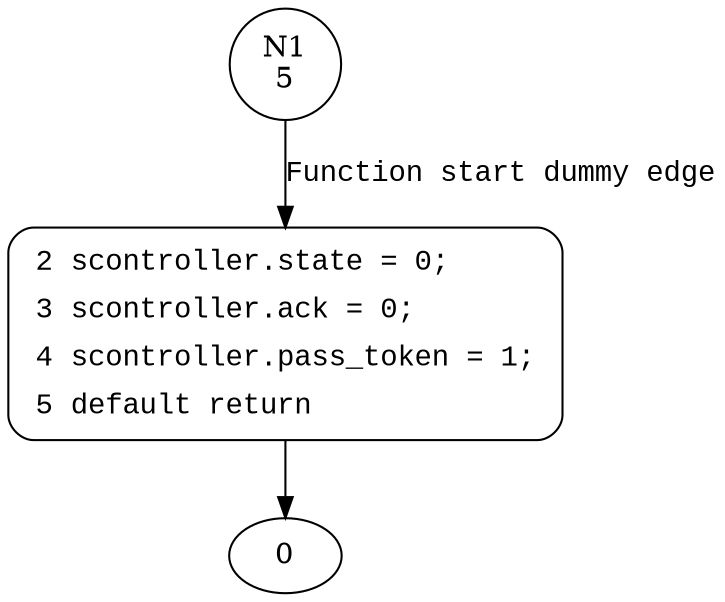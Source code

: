 digraph controller_initial {
1 [shape="circle" label="N1\n5"]
2 [shape="circle" label="N2\n4"]
2 [style="filled,bold" penwidth="1" fillcolor="white" fontname="Courier New" shape="Mrecord" label=<<table border="0" cellborder="0" cellpadding="3" bgcolor="white"><tr><td align="right">2</td><td align="left">scontroller.state = 0;</td></tr><tr><td align="right">3</td><td align="left">scontroller.ack = 0;</td></tr><tr><td align="right">4</td><td align="left">scontroller.pass_token = 1;</td></tr><tr><td align="right">5</td><td align="left">default return</td></tr></table>>]
2 -> 0[label=""]
1 -> 2 [label="Function start dummy edge" fontname="Courier New"]
}